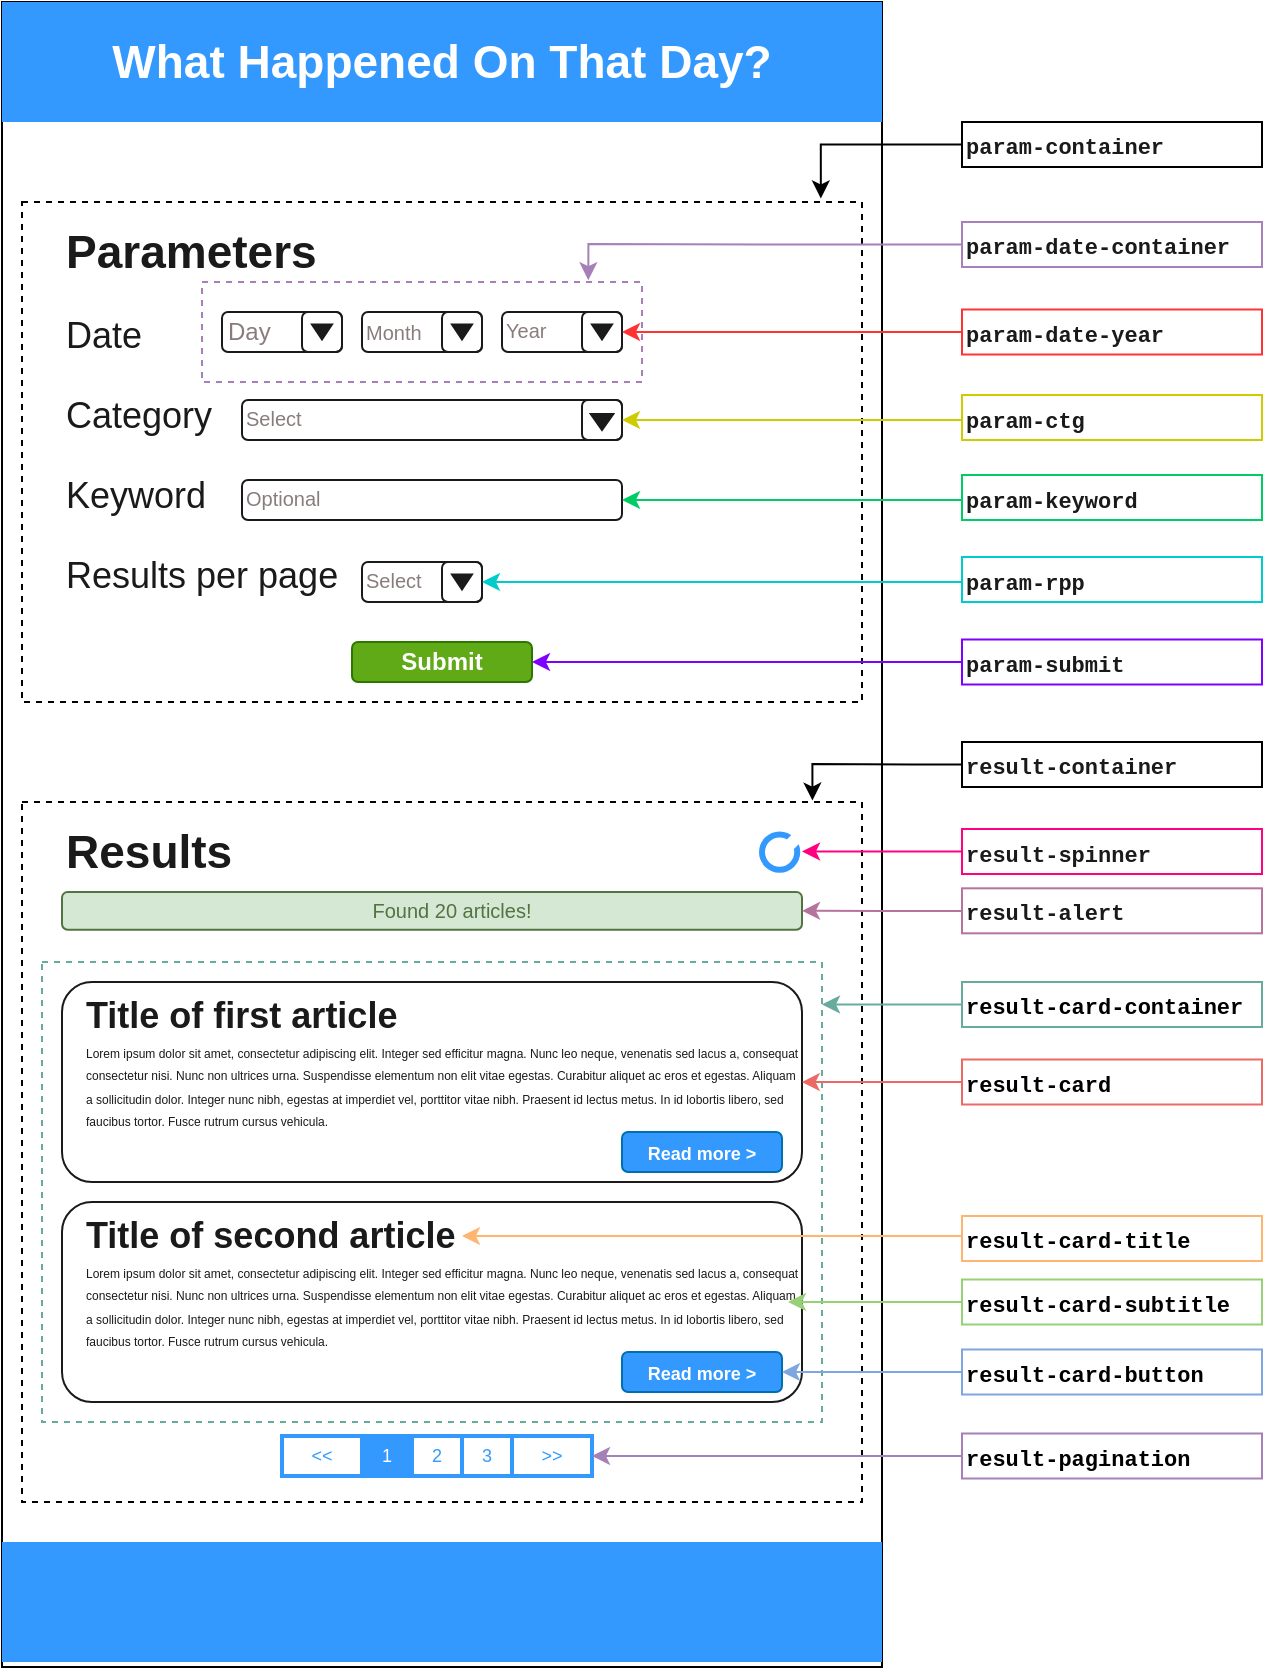 <mxfile version="20.7.4" type="device"><diagram id="oCm2_WXpaMKiT0WMFbg2" name="Page-1"><mxGraphModel dx="874" dy="1027" grid="1" gridSize="10" guides="1" tooltips="1" connect="1" arrows="1" fold="1" page="0" pageScale="1" pageWidth="1169" pageHeight="827" math="0" shadow="0"><root><mxCell id="0"/><mxCell id="1" parent="0"/><mxCell id="-UzWEQXrL9eR-i7PNAqn-1" value="" style="rounded=0;whiteSpace=wrap;html=1;rotation=90;fillColor=#FFFFFF;strokeColor=default;movable=1;resizable=1;rotatable=1;deletable=1;editable=1;connectable=1;" parent="1" vertex="1"><mxGeometry x="-236.25" y="236.25" width="832.5" height="440" as="geometry"/></mxCell><mxCell id="-UzWEQXrL9eR-i7PNAqn-127" value="" style="rounded=0;whiteSpace=wrap;html=1;strokeColor=#000000;strokeWidth=1;fontFamily=Courier New;fontSize=11;fontColor=#1A1A1A;fillColor=none;dashed=1;" parent="1" vertex="1"><mxGeometry x="-30" y="140" width="420" height="250" as="geometry"/></mxCell><mxCell id="-UzWEQXrL9eR-i7PNAqn-124" value="" style="rounded=0;whiteSpace=wrap;html=1;strokeColor=#000000;strokeWidth=1;fontFamily=Courier New;fontSize=11;fontColor=#1A1A1A;fillColor=none;dashed=1;" parent="1" vertex="1"><mxGeometry x="-30" y="440" width="420" height="350" as="geometry"/></mxCell><mxCell id="-UzWEQXrL9eR-i7PNAqn-115" value="" style="rounded=0;whiteSpace=wrap;html=1;strokeColor=#67AB9F;strokeWidth=1;fontFamily=Courier New;fontSize=11;fontColor=#1A1A1A;fillColor=none;dashed=1;" parent="1" vertex="1"><mxGeometry x="-20" y="520" width="390" height="230" as="geometry"/></mxCell><mxCell id="-UzWEQXrL9eR-i7PNAqn-2" value="" style="rounded=0;whiteSpace=wrap;html=1;fillColor=#3399FF;fontColor=#ffffff;strokeColor=none;" parent="1" vertex="1"><mxGeometry x="-40" y="40" width="440" height="60" as="geometry"/></mxCell><mxCell id="-UzWEQXrL9eR-i7PNAqn-3" value="&lt;font color=&quot;#ffffff&quot; style=&quot;font-size: 23px;&quot;&gt;&lt;b style=&quot;&quot;&gt;What Happened On That Day?&lt;/b&gt;&lt;/font&gt;" style="text;html=1;strokeColor=none;fillColor=none;align=center;verticalAlign=middle;whiteSpace=wrap;rounded=0;" parent="1" vertex="1"><mxGeometry x="-40" y="40" width="440" height="60" as="geometry"/></mxCell><mxCell id="-UzWEQXrL9eR-i7PNAqn-4" value="&lt;font color=&quot;#1a1a1a&quot;&gt;&lt;b&gt;Parameters&lt;/b&gt;&lt;/font&gt;" style="text;html=1;align=left;verticalAlign=middle;whiteSpace=wrap;rounded=0;fontSize=23;" parent="1" vertex="1"><mxGeometry x="-10" y="150" width="160" height="30" as="geometry"/></mxCell><mxCell id="-UzWEQXrL9eR-i7PNAqn-5" value="&lt;font style=&quot;font-size: 18px;&quot;&gt;Date&lt;/font&gt;" style="text;html=1;strokeColor=none;fillColor=none;align=left;verticalAlign=middle;whiteSpace=wrap;rounded=0;fontSize=23;fontColor=#1A1A1A;" parent="1" vertex="1"><mxGeometry x="-10" y="190" width="60" height="30" as="geometry"/></mxCell><mxCell id="-UzWEQXrL9eR-i7PNAqn-10" value="" style="group" parent="1" vertex="1" connectable="0"><mxGeometry x="70" y="195" width="60" height="25" as="geometry"/></mxCell><mxCell id="-UzWEQXrL9eR-i7PNAqn-7" value="" style="rounded=1;whiteSpace=wrap;html=1;fontSize=18;fontColor=#1A1A1A;fillColor=none;strokeColor=#1A1A1A;strokeWidth=1;" parent="-UzWEQXrL9eR-i7PNAqn-10" vertex="1"><mxGeometry width="60" height="20" as="geometry"/></mxCell><mxCell id="-UzWEQXrL9eR-i7PNAqn-8" value="" style="rounded=1;whiteSpace=wrap;html=1;strokeColor=#1A1A1A;strokeWidth=1;fontSize=18;fontColor=#1A1A1A;fillColor=none;" parent="-UzWEQXrL9eR-i7PNAqn-10" vertex="1"><mxGeometry x="40" width="20" height="20" as="geometry"/></mxCell><mxCell id="-UzWEQXrL9eR-i7PNAqn-9" value="" style="triangle;whiteSpace=wrap;html=1;strokeColor=#1A1A1A;strokeWidth=1;fontSize=18;fontColor=#1A1A1A;fillColor=#1A1A1A;rotation=90;" parent="-UzWEQXrL9eR-i7PNAqn-10" vertex="1"><mxGeometry x="46.25" y="5" width="7.5" height="10" as="geometry"/></mxCell><mxCell id="-UzWEQXrL9eR-i7PNAqn-19" value="&lt;font color=&quot;#8a7c7c&quot; style=&quot;font-size: 12px;&quot;&gt;Day&lt;/font&gt;" style="text;html=1;strokeColor=none;fillColor=none;align=left;verticalAlign=middle;whiteSpace=wrap;rounded=0;strokeWidth=1;fontSize=18;fontColor=#1A1A1A;" parent="-UzWEQXrL9eR-i7PNAqn-10" vertex="1"><mxGeometry x="0.75" y="-2" width="29.25" height="20" as="geometry"/></mxCell><mxCell id="-UzWEQXrL9eR-i7PNAqn-11" value="" style="group" parent="1" vertex="1" connectable="0"><mxGeometry x="140" y="195" width="60" height="20" as="geometry"/></mxCell><mxCell id="-UzWEQXrL9eR-i7PNAqn-12" value="" style="rounded=1;whiteSpace=wrap;html=1;fontSize=18;fontColor=#1A1A1A;fillColor=none;strokeColor=#1A1A1A;strokeWidth=1;" parent="-UzWEQXrL9eR-i7PNAqn-11" vertex="1"><mxGeometry width="60" height="20" as="geometry"/></mxCell><mxCell id="-UzWEQXrL9eR-i7PNAqn-13" value="" style="rounded=1;whiteSpace=wrap;html=1;strokeColor=#1A1A1A;strokeWidth=1;fontSize=18;fontColor=#1A1A1A;fillColor=none;" parent="-UzWEQXrL9eR-i7PNAqn-11" vertex="1"><mxGeometry x="40" width="20" height="20" as="geometry"/></mxCell><mxCell id="-UzWEQXrL9eR-i7PNAqn-14" value="" style="triangle;whiteSpace=wrap;html=1;strokeColor=#1A1A1A;strokeWidth=1;fontSize=18;fontColor=#1A1A1A;fillColor=#1A1A1A;rotation=90;" parent="-UzWEQXrL9eR-i7PNAqn-11" vertex="1"><mxGeometry x="46.25" y="5" width="7.5" height="10" as="geometry"/></mxCell><mxCell id="-UzWEQXrL9eR-i7PNAqn-20" value="&lt;font color=&quot;#8a7c7c&quot; style=&quot;font-size: 10px;&quot;&gt;Month&lt;/font&gt;" style="text;html=1;strokeColor=none;fillColor=none;align=left;verticalAlign=middle;whiteSpace=wrap;rounded=0;strokeWidth=1;fontSize=18;fontColor=#1A1A1A;" parent="-UzWEQXrL9eR-i7PNAqn-11" vertex="1"><mxGeometry y="-2" width="30" height="20" as="geometry"/></mxCell><mxCell id="-UzWEQXrL9eR-i7PNAqn-15" value="" style="group" parent="1" vertex="1" connectable="0"><mxGeometry x="210" y="195" width="60" height="20" as="geometry"/></mxCell><mxCell id="-UzWEQXrL9eR-i7PNAqn-16" value="" style="rounded=1;whiteSpace=wrap;html=1;fontSize=18;fontColor=#1A1A1A;fillColor=none;strokeColor=#1A1A1A;strokeWidth=1;" parent="-UzWEQXrL9eR-i7PNAqn-15" vertex="1"><mxGeometry width="60" height="20" as="geometry"/></mxCell><mxCell id="-UzWEQXrL9eR-i7PNAqn-17" value="" style="rounded=1;whiteSpace=wrap;html=1;strokeColor=#1A1A1A;strokeWidth=1;fontSize=18;fontColor=#1A1A1A;fillColor=none;" parent="-UzWEQXrL9eR-i7PNAqn-15" vertex="1"><mxGeometry x="40" width="20" height="20" as="geometry"/></mxCell><mxCell id="-UzWEQXrL9eR-i7PNAqn-18" value="" style="triangle;whiteSpace=wrap;html=1;strokeColor=#1A1A1A;strokeWidth=1;fontSize=18;fontColor=#1A1A1A;fillColor=#1A1A1A;rotation=90;" parent="-UzWEQXrL9eR-i7PNAqn-15" vertex="1"><mxGeometry x="46.25" y="5" width="7.5" height="10" as="geometry"/></mxCell><mxCell id="-UzWEQXrL9eR-i7PNAqn-21" value="&lt;font color=&quot;#8a7c7c&quot; style=&quot;font-size: 10px;&quot;&gt;Year&lt;/font&gt;" style="text;html=1;strokeColor=none;fillColor=none;align=left;verticalAlign=middle;whiteSpace=wrap;rounded=0;strokeWidth=1;fontSize=18;fontColor=#1A1A1A;" parent="-UzWEQXrL9eR-i7PNAqn-15" vertex="1"><mxGeometry y="-3" width="30" height="20" as="geometry"/></mxCell><mxCell id="-UzWEQXrL9eR-i7PNAqn-22" value="&lt;font style=&quot;font-size: 18px;&quot;&gt;Category&lt;/font&gt;" style="text;html=1;strokeColor=none;fillColor=none;align=left;verticalAlign=middle;whiteSpace=wrap;rounded=0;fontSize=23;fontColor=#1A1A1A;" parent="1" vertex="1"><mxGeometry x="-10" y="230" width="90" height="30" as="geometry"/></mxCell><mxCell id="-UzWEQXrL9eR-i7PNAqn-23" value="" style="group" parent="1" vertex="1" connectable="0"><mxGeometry x="80" y="239" width="190" height="21.25" as="geometry"/></mxCell><mxCell id="-UzWEQXrL9eR-i7PNAqn-24" value="" style="rounded=1;whiteSpace=wrap;html=1;fontSize=18;fontColor=#1A1A1A;fillColor=none;strokeColor=#1A1A1A;strokeWidth=1;" parent="-UzWEQXrL9eR-i7PNAqn-23" vertex="1"><mxGeometry width="190" height="20" as="geometry"/></mxCell><mxCell id="-UzWEQXrL9eR-i7PNAqn-25" value="" style="rounded=1;whiteSpace=wrap;html=1;strokeColor=#1A1A1A;strokeWidth=1;fontSize=18;fontColor=#1A1A1A;fillColor=none;" parent="-UzWEQXrL9eR-i7PNAqn-23" vertex="1"><mxGeometry x="170" width="20" height="20" as="geometry"/></mxCell><mxCell id="-UzWEQXrL9eR-i7PNAqn-26" value="" style="triangle;whiteSpace=wrap;html=1;strokeColor=#1A1A1A;strokeWidth=1;fontSize=18;fontColor=#1A1A1A;fillColor=#1A1A1A;rotation=90;" parent="-UzWEQXrL9eR-i7PNAqn-23" vertex="1"><mxGeometry x="176.01" y="5.39" width="7.97" height="11.25" as="geometry"/></mxCell><mxCell id="-UzWEQXrL9eR-i7PNAqn-27" value="&lt;font color=&quot;#8a7c7c&quot; style=&quot;font-size: 10px;&quot;&gt;Select&lt;/font&gt;" style="text;html=1;strokeColor=none;fillColor=none;align=left;verticalAlign=middle;whiteSpace=wrap;rounded=0;strokeWidth=1;fontSize=18;fontColor=#1A1A1A;" parent="-UzWEQXrL9eR-i7PNAqn-23" vertex="1"><mxGeometry y="-3" width="47.5" height="20" as="geometry"/></mxCell><mxCell id="-UzWEQXrL9eR-i7PNAqn-30" value="&lt;b&gt;Submit&lt;/b&gt;" style="rounded=1;whiteSpace=wrap;html=1;strokeColor=#2D7600;strokeWidth=1;fontSize=12;fontColor=#ffffff;fillColor=#60a917;" parent="1" vertex="1"><mxGeometry x="135" y="360" width="90" height="20" as="geometry"/></mxCell><mxCell id="-UzWEQXrL9eR-i7PNAqn-48" value="" style="rounded=0;whiteSpace=wrap;html=1;fillColor=#3399FF;fontColor=#ffffff;strokeColor=none;" parent="1" vertex="1"><mxGeometry x="-40" y="810" width="440" height="60" as="geometry"/></mxCell><mxCell id="-UzWEQXrL9eR-i7PNAqn-52" value="&lt;font style=&quot;font-size: 18px;&quot;&gt;Keyword&lt;/font&gt;" style="text;html=1;strokeColor=none;fillColor=none;align=left;verticalAlign=middle;whiteSpace=wrap;rounded=0;fontSize=23;fontColor=#1A1A1A;" parent="1" vertex="1"><mxGeometry x="-10" y="270" width="90" height="30" as="geometry"/></mxCell><mxCell id="-UzWEQXrL9eR-i7PNAqn-53" value="" style="group" parent="1" vertex="1" connectable="0"><mxGeometry x="80" y="279" width="190" height="21.25" as="geometry"/></mxCell><mxCell id="-UzWEQXrL9eR-i7PNAqn-54" value="" style="rounded=1;whiteSpace=wrap;html=1;fontSize=18;fontColor=#1A1A1A;fillColor=none;strokeColor=#1A1A1A;strokeWidth=1;" parent="-UzWEQXrL9eR-i7PNAqn-53" vertex="1"><mxGeometry width="190" height="20" as="geometry"/></mxCell><mxCell id="-UzWEQXrL9eR-i7PNAqn-57" value="&lt;font color=&quot;#8a7c7c&quot; style=&quot;font-size: 10px;&quot;&gt;Optional&lt;/font&gt;" style="text;html=1;strokeColor=none;fillColor=none;align=left;verticalAlign=middle;whiteSpace=wrap;rounded=0;strokeWidth=1;fontSize=18;fontColor=#1A1A1A;" parent="-UzWEQXrL9eR-i7PNAqn-53" vertex="1"><mxGeometry y="-3" width="70" height="20" as="geometry"/></mxCell><mxCell id="-UzWEQXrL9eR-i7PNAqn-58" value="&lt;font style=&quot;font-size: 18px;&quot;&gt;Results per page&lt;/font&gt;" style="text;html=1;strokeColor=none;fillColor=none;align=left;verticalAlign=middle;whiteSpace=wrap;rounded=0;fontSize=23;fontColor=#1A1A1A;" parent="1" vertex="1"><mxGeometry x="-10" y="310" width="140" height="30" as="geometry"/></mxCell><mxCell id="-UzWEQXrL9eR-i7PNAqn-59" value="" style="group" parent="1" vertex="1" connectable="0"><mxGeometry x="140" y="320" width="60" height="20" as="geometry"/></mxCell><mxCell id="-UzWEQXrL9eR-i7PNAqn-60" value="" style="rounded=1;whiteSpace=wrap;html=1;fontSize=18;fontColor=#1A1A1A;fillColor=none;strokeColor=#1A1A1A;strokeWidth=1;" parent="-UzWEQXrL9eR-i7PNAqn-59" vertex="1"><mxGeometry width="60" height="20" as="geometry"/></mxCell><mxCell id="-UzWEQXrL9eR-i7PNAqn-61" value="" style="rounded=1;whiteSpace=wrap;html=1;strokeColor=#1A1A1A;strokeWidth=1;fontSize=18;fontColor=#1A1A1A;fillColor=none;" parent="-UzWEQXrL9eR-i7PNAqn-59" vertex="1"><mxGeometry x="40" width="20" height="20" as="geometry"/></mxCell><mxCell id="-UzWEQXrL9eR-i7PNAqn-62" value="" style="triangle;whiteSpace=wrap;html=1;strokeColor=#1A1A1A;strokeWidth=1;fontSize=18;fontColor=#1A1A1A;fillColor=#1A1A1A;rotation=90;" parent="-UzWEQXrL9eR-i7PNAqn-59" vertex="1"><mxGeometry x="46.25" y="5" width="7.5" height="10" as="geometry"/></mxCell><mxCell id="-UzWEQXrL9eR-i7PNAqn-63" value="&lt;font color=&quot;#8a7c7c&quot; style=&quot;font-size: 10px;&quot;&gt;Select&lt;/font&gt;" style="text;html=1;strokeColor=none;fillColor=none;align=left;verticalAlign=middle;whiteSpace=wrap;rounded=0;strokeWidth=1;fontSize=18;fontColor=#1A1A1A;" parent="-UzWEQXrL9eR-i7PNAqn-59" vertex="1"><mxGeometry y="-3" width="30" height="20" as="geometry"/></mxCell><mxCell id="-UzWEQXrL9eR-i7PNAqn-29" value="&lt;font color=&quot;#1a1a1a&quot;&gt;&lt;b&gt;Results&lt;/b&gt;&lt;/font&gt;" style="text;html=1;align=left;verticalAlign=middle;whiteSpace=wrap;rounded=0;fontSize=23;" parent="1" vertex="1"><mxGeometry x="-10" y="450" width="90" height="30" as="geometry"/></mxCell><mxCell id="-UzWEQXrL9eR-i7PNAqn-37" value="" style="group" parent="1" vertex="1" connectable="0"><mxGeometry x="-10" y="530" width="370" height="100" as="geometry"/></mxCell><mxCell id="-UzWEQXrL9eR-i7PNAqn-31" value="" style="rounded=1;whiteSpace=wrap;html=1;strokeColor=#1A1A1A;strokeWidth=1;fontSize=12;fontColor=#8A7C7C;fillColor=none;" parent="-UzWEQXrL9eR-i7PNAqn-37" vertex="1"><mxGeometry width="370" height="100" as="geometry"/></mxCell><mxCell id="-UzWEQXrL9eR-i7PNAqn-32" value="&lt;font style=&quot;font-size: 18px;&quot;&gt;&lt;b&gt;Title of first article&lt;/b&gt;&lt;/font&gt;" style="text;html=1;strokeColor=none;fillColor=none;align=left;verticalAlign=middle;whiteSpace=wrap;rounded=0;fontSize=23;fontColor=#1A1A1A;" parent="-UzWEQXrL9eR-i7PNAqn-37" vertex="1"><mxGeometry x="10" width="190" height="30" as="geometry"/></mxCell><mxCell id="-UzWEQXrL9eR-i7PNAqn-34" value="&lt;p style=&quot;line-height: 22%;&quot;&gt;&lt;font style=&quot;font-size: 6px;&quot;&gt;Lorem ipsum dolor sit amet, consectetur adipiscing elit. Integer sed efficitur magna. Nunc leo neque, venenatis sed lacus a, consequat consectetur nisi. Nunc non ultrices urna. Suspendisse elementum non elit vitae egestas. Curabitur aliquet ac eros et egestas. Aliquam a sollicitudin dolor. Integer nunc nibh, egestas at imperdiet vel, porttitor vitae nibh. Praesent id lectus metus. In id lobortis libero, sed faucibus tortor. Fusce rutrum cursus vehicula. &lt;/font&gt;&lt;/p&gt;" style="text;html=1;strokeColor=none;fillColor=none;align=left;verticalAlign=middle;whiteSpace=wrap;rounded=0;fontSize=23;fontColor=#1A1A1A;" parent="-UzWEQXrL9eR-i7PNAqn-37" vertex="1"><mxGeometry x="10" y="25" width="360" height="50" as="geometry"/></mxCell><mxCell id="-UzWEQXrL9eR-i7PNAqn-35" value="&lt;p style=&quot;line-height: 100%;&quot;&gt;&lt;b&gt;&lt;font style=&quot;font-size: 9px;&quot;&gt;Read more &amp;gt;&lt;/font&gt;&lt;/b&gt;&lt;/p&gt;" style="rounded=1;whiteSpace=wrap;html=1;strokeColor=#006EAF;strokeWidth=1;fontSize=12;fontColor=#ffffff;fillColor=#3399FF;" parent="-UzWEQXrL9eR-i7PNAqn-37" vertex="1"><mxGeometry x="280" y="75" width="80" height="20" as="geometry"/></mxCell><mxCell id="-UzWEQXrL9eR-i7PNAqn-71" value="" style="group" parent="1" vertex="1" connectable="0"><mxGeometry x="-10" y="640" width="370" height="100" as="geometry"/></mxCell><mxCell id="-UzWEQXrL9eR-i7PNAqn-39" value="" style="rounded=1;whiteSpace=wrap;html=1;strokeColor=#1A1A1A;strokeWidth=1;fontSize=12;fontColor=#8A7C7C;fillColor=none;container=0;" parent="-UzWEQXrL9eR-i7PNAqn-71" vertex="1"><mxGeometry width="370" height="100" as="geometry"/></mxCell><mxCell id="-UzWEQXrL9eR-i7PNAqn-40" value="&lt;font style=&quot;font-size: 18px;&quot;&gt;&lt;b&gt;Title of second article&lt;/b&gt;&lt;/font&gt;" style="text;html=1;strokeColor=none;fillColor=none;align=left;verticalAlign=middle;whiteSpace=wrap;rounded=0;fontSize=23;fontColor=#1A1A1A;" parent="-UzWEQXrL9eR-i7PNAqn-71" vertex="1"><mxGeometry x="10" width="190" height="30" as="geometry"/></mxCell><mxCell id="-UzWEQXrL9eR-i7PNAqn-41" value="&lt;p style=&quot;line-height: 22%;&quot;&gt;&lt;font style=&quot;font-size: 6px;&quot;&gt;Lorem ipsum dolor sit amet, consectetur adipiscing elit. Integer sed efficitur magna. Nunc leo neque, venenatis sed lacus a, consequat consectetur nisi. Nunc non ultrices urna. Suspendisse elementum non elit vitae egestas. Curabitur aliquet ac eros et egestas. Aliquam a sollicitudin dolor. Integer nunc nibh, egestas at imperdiet vel, porttitor vitae nibh. Praesent id lectus metus. In id lobortis libero, sed faucibus tortor. Fusce rutrum cursus vehicula. &lt;/font&gt;&lt;/p&gt;" style="text;html=1;strokeColor=none;fillColor=none;align=left;verticalAlign=middle;whiteSpace=wrap;rounded=0;fontSize=23;fontColor=#1A1A1A;" parent="-UzWEQXrL9eR-i7PNAqn-71" vertex="1"><mxGeometry x="10" y="25" width="360" height="50" as="geometry"/></mxCell><mxCell id="-UzWEQXrL9eR-i7PNAqn-42" value="&lt;p style=&quot;line-height: 100%;&quot;&gt;&lt;b&gt;&lt;font style=&quot;font-size: 9px;&quot;&gt;Read more &amp;gt;&lt;/font&gt;&lt;/b&gt;&lt;/p&gt;" style="rounded=1;whiteSpace=wrap;html=1;strokeColor=#006EAF;strokeWidth=1;fontSize=12;fontColor=#ffffff;fillColor=#3399FF;" parent="-UzWEQXrL9eR-i7PNAqn-71" vertex="1"><mxGeometry x="280" y="75" width="80" height="20" as="geometry"/></mxCell><mxCell id="-UzWEQXrL9eR-i7PNAqn-72" value="" style="group" parent="1" vertex="1" connectable="0"><mxGeometry x="100" y="757" width="155" height="20" as="geometry"/></mxCell><mxCell id="-UzWEQXrL9eR-i7PNAqn-69" value="&lt;font&gt;&amp;gt;&amp;gt;&lt;/font&gt;" style="rounded=0;whiteSpace=wrap;html=1;strokeColor=#3399FF;strokeWidth=2;fontSize=9;fontColor=#3399FF;fillColor=none;" parent="-UzWEQXrL9eR-i7PNAqn-72" vertex="1"><mxGeometry x="115" width="40" height="20" as="geometry"/></mxCell><mxCell id="-UzWEQXrL9eR-i7PNAqn-65" value="&lt;font color=&quot;#3399ff&quot;&gt;&amp;lt;&amp;lt;&lt;/font&gt;" style="rounded=0;whiteSpace=wrap;html=1;strokeColor=#3399FF;strokeWidth=2;fontSize=9;fontColor=#8A7C7C;fillColor=none;" parent="-UzWEQXrL9eR-i7PNAqn-72" vertex="1"><mxGeometry width="40" height="20" as="geometry"/></mxCell><mxCell id="-UzWEQXrL9eR-i7PNAqn-66" value="&lt;font color=&quot;#ffffff&quot;&gt;1&lt;/font&gt;" style="rounded=0;whiteSpace=wrap;html=1;strokeColor=#3399FF;strokeWidth=2;fontSize=9;fontColor=#8A7C7C;fillColor=#3399FF;" parent="-UzWEQXrL9eR-i7PNAqn-72" vertex="1"><mxGeometry x="40" width="25" height="20" as="geometry"/></mxCell><mxCell id="-UzWEQXrL9eR-i7PNAqn-67" value="&lt;font&gt;2&lt;/font&gt;" style="rounded=0;whiteSpace=wrap;html=1;strokeColor=#3399FF;strokeWidth=2;fontSize=9;fontColor=#3399FF;fillColor=none;" parent="-UzWEQXrL9eR-i7PNAqn-72" vertex="1"><mxGeometry x="65" width="25" height="20" as="geometry"/></mxCell><mxCell id="-UzWEQXrL9eR-i7PNAqn-68" value="&lt;font&gt;3&lt;/font&gt;" style="rounded=0;whiteSpace=wrap;html=1;strokeColor=#3399FF;strokeWidth=2;fontSize=9;fontColor=#3399FF;fillColor=none;" parent="-UzWEQXrL9eR-i7PNAqn-72" vertex="1"><mxGeometry x="90" width="25" height="20" as="geometry"/></mxCell><mxCell id="-UzWEQXrL9eR-i7PNAqn-75" value="" style="group" parent="1" vertex="1" connectable="0"><mxGeometry x="340" y="454" width="21.34" height="19.87" as="geometry"/></mxCell><mxCell id="-UzWEQXrL9eR-i7PNAqn-50" value="" style="ellipse;whiteSpace=wrap;html=1;aspect=fixed;strokeColor=#3399FF;strokeWidth=3;fontSize=9;fontColor=#ffffff;fillColor=none;" parent="-UzWEQXrL9eR-i7PNAqn-75" vertex="1"><mxGeometry y="2.254" width="17.616" height="17.616" as="geometry"/></mxCell><mxCell id="-UzWEQXrL9eR-i7PNAqn-74" value="" style="rounded=0;whiteSpace=wrap;html=1;strokeColor=none;strokeWidth=2;fontSize=9;fontColor=#3399FF;fillColor=#FFFFFF;rotation=-225;" parent="-UzWEQXrL9eR-i7PNAqn-75" vertex="1"><mxGeometry x="11.745" y="2.254" width="8.809" height="5.872" as="geometry"/></mxCell><mxCell id="-UzWEQXrL9eR-i7PNAqn-86" style="edgeStyle=orthogonalEdgeStyle;rounded=0;orthogonalLoop=1;jettySize=auto;html=1;exitX=0;exitY=0.5;exitDx=0;exitDy=0;entryX=1;entryY=0.5;entryDx=0;entryDy=0;fontFamily=Courier New;fontSize=11;fontColor=#1A1A1A;fillColor=#e51400;strokeColor=#FF3333;" parent="1" source="-UzWEQXrL9eR-i7PNAqn-78" target="-UzWEQXrL9eR-i7PNAqn-17" edge="1"><mxGeometry relative="1" as="geometry"><Array as="points"><mxPoint x="440" y="205"/></Array></mxGeometry></mxCell><mxCell id="-UzWEQXrL9eR-i7PNAqn-78" value="&lt;span style=&quot;border-color: var(--border-color); color: rgb(26, 26, 26); font-family: &amp;quot;Courier New&amp;quot;; font-size: 11px; font-style: normal; font-variant-ligatures: normal; font-variant-caps: normal; letter-spacing: normal; orphans: 2; text-align: left; text-indent: 0px; text-transform: none; widows: 2; word-spacing: 0px; -webkit-text-stroke-width: 0px; text-decoration-thickness: initial; text-decoration-style: initial; text-decoration-color: initial; background-color: rgb(255, 255, 255);&quot;&gt;param-date-year&lt;br&gt;&lt;/span&gt;" style="text;whiteSpace=wrap;html=1;fontSize=11;fontFamily=Courier New;fontColor=#1A1A1A;strokeColor=#FF3333;fillColor=default;fontStyle=1" parent="1" vertex="1"><mxGeometry x="440" y="193.75" width="150" height="22.5" as="geometry"/></mxCell><mxCell id="-UzWEQXrL9eR-i7PNAqn-88" style="edgeStyle=orthogonalEdgeStyle;rounded=0;orthogonalLoop=1;jettySize=auto;html=1;exitX=0;exitY=0.5;exitDx=0;exitDy=0;entryX=1;entryY=0.5;entryDx=0;entryDy=0;strokeColor=#CCCC00;fontFamily=Courier New;fontSize=11;fontColor=#1A1A1A;" parent="1" source="-UzWEQXrL9eR-i7PNAqn-82" target="-UzWEQXrL9eR-i7PNAqn-25" edge="1"><mxGeometry relative="1" as="geometry"><mxPoint x="175" y="235.5" as="targetPoint"/><Array as="points"><mxPoint x="440" y="249"/></Array></mxGeometry></mxCell><mxCell id="-UzWEQXrL9eR-i7PNAqn-82" value="&lt;b style=&quot;border-color: var(--border-color);&quot;&gt;param-ctg&lt;br&gt;&lt;/b&gt;" style="text;whiteSpace=wrap;html=1;fontSize=11;fontFamily=Courier New;fontColor=#1A1A1A;strokeColor=#CCCC00;fillColor=default;fontStyle=1" parent="1" vertex="1"><mxGeometry x="440" y="236.5" width="150" height="22.5" as="geometry"/></mxCell><mxCell id="-UzWEQXrL9eR-i7PNAqn-95" style="edgeStyle=orthogonalEdgeStyle;rounded=0;orthogonalLoop=1;jettySize=auto;html=1;entryX=1;entryY=0.5;entryDx=0;entryDy=0;strokeColor=#00CC66;fontFamily=Courier New;fontSize=11;fontColor=#1A1A1A;exitX=0;exitY=0.5;exitDx=0;exitDy=0;" parent="1" source="-UzWEQXrL9eR-i7PNAqn-94" target="-UzWEQXrL9eR-i7PNAqn-54" edge="1"><mxGeometry relative="1" as="geometry"><Array as="points"><mxPoint x="460" y="289"/></Array></mxGeometry></mxCell><mxCell id="-UzWEQXrL9eR-i7PNAqn-94" value="&lt;b style=&quot;border-color: var(--border-color);&quot;&gt;param-keyword&lt;br&gt;&lt;/b&gt;" style="text;whiteSpace=wrap;html=1;fontSize=11;fontFamily=Courier New;fontColor=#1A1A1A;strokeColor=#00CC66;fillColor=default;fontStyle=1" parent="1" vertex="1"><mxGeometry x="440" y="276.5" width="150" height="22.5" as="geometry"/></mxCell><mxCell id="-UzWEQXrL9eR-i7PNAqn-97" style="edgeStyle=orthogonalEdgeStyle;rounded=0;orthogonalLoop=1;jettySize=auto;html=1;exitX=0;exitY=0.5;exitDx=0;exitDy=0;strokeColor=#00CCCC;fontFamily=Courier New;fontSize=11;fontColor=#1A1A1A;" parent="1" source="-UzWEQXrL9eR-i7PNAqn-96" target="-UzWEQXrL9eR-i7PNAqn-61" edge="1"><mxGeometry relative="1" as="geometry"><Array as="points"><mxPoint x="440" y="330"/></Array></mxGeometry></mxCell><mxCell id="-UzWEQXrL9eR-i7PNAqn-96" value="&lt;b style=&quot;border-color: var(--border-color);&quot;&gt;param-rpp&lt;br&gt;&lt;/b&gt;" style="text;whiteSpace=wrap;html=1;fontSize=11;fontFamily=Courier New;fontColor=#1A1A1A;strokeColor=#00CCCC;fillColor=default;fontStyle=1" parent="1" vertex="1"><mxGeometry x="440" y="317.5" width="150" height="22.5" as="geometry"/></mxCell><mxCell id="-UzWEQXrL9eR-i7PNAqn-99" style="edgeStyle=orthogonalEdgeStyle;rounded=0;orthogonalLoop=1;jettySize=auto;html=1;entryX=1;entryY=0.5;entryDx=0;entryDy=0;strokeColor=#7F00FF;fontFamily=Courier New;fontSize=11;fontColor=#1A1A1A;" parent="1" source="-UzWEQXrL9eR-i7PNAqn-98" target="-UzWEQXrL9eR-i7PNAqn-30" edge="1"><mxGeometry relative="1" as="geometry"/></mxCell><mxCell id="-UzWEQXrL9eR-i7PNAqn-98" value="&lt;b style=&quot;border-color: var(--border-color);&quot;&gt;param-submit&lt;br&gt;&lt;/b&gt;" style="text;whiteSpace=wrap;html=1;fontSize=11;fontFamily=Courier New;fontColor=#1A1A1A;strokeColor=#7F00FF;fillColor=default;fontStyle=1" parent="1" vertex="1"><mxGeometry x="440" y="358.75" width="150" height="22.5" as="geometry"/></mxCell><mxCell id="-UzWEQXrL9eR-i7PNAqn-101" style="edgeStyle=orthogonalEdgeStyle;rounded=0;orthogonalLoop=1;jettySize=auto;html=1;strokeColor=#FF0080;fontFamily=Courier New;fontSize=11;fontColor=#1A1A1A;" parent="1" source="-UzWEQXrL9eR-i7PNAqn-100" edge="1"><mxGeometry relative="1" as="geometry"><mxPoint x="360" y="464.75" as="targetPoint"/></mxGeometry></mxCell><mxCell id="-UzWEQXrL9eR-i7PNAqn-100" value="&lt;b style=&quot;border-color: var(--border-color);&quot;&gt;result-spinner&lt;br&gt;&lt;/b&gt;" style="text;whiteSpace=wrap;html=1;fontSize=11;fontFamily=Courier New;fontColor=#1A1A1A;strokeColor=#FF0080;fillColor=default;fontStyle=1" parent="1" vertex="1"><mxGeometry x="440" y="453.5" width="150" height="22.5" as="geometry"/></mxCell><mxCell id="-UzWEQXrL9eR-i7PNAqn-104" style="edgeStyle=orthogonalEdgeStyle;rounded=0;orthogonalLoop=1;jettySize=auto;html=1;strokeColor=#67AB9F;fontFamily=Courier New;fontSize=11;fontColor=#1A1A1A;" parent="1" source="-UzWEQXrL9eR-i7PNAqn-102" edge="1"><mxGeometry relative="1" as="geometry"><mxPoint x="370" y="541.25" as="targetPoint"/></mxGeometry></mxCell><mxCell id="-UzWEQXrL9eR-i7PNAqn-102" value="&lt;b style=&quot;border-color: var(--border-color);&quot;&gt;result-card-container&lt;br&gt;&lt;/b&gt;" style="text;whiteSpace=wrap;html=1;fontSize=11;fontFamily=Courier New;fontColor=#000000;strokeColor=#67AB9F;fillColor=none;fontStyle=1" parent="1" vertex="1"><mxGeometry x="440" y="530" width="150" height="22.5" as="geometry"/></mxCell><mxCell id="-UzWEQXrL9eR-i7PNAqn-107" style="edgeStyle=orthogonalEdgeStyle;rounded=0;orthogonalLoop=1;jettySize=auto;html=1;entryX=0.974;entryY=0.261;entryDx=0;entryDy=0;entryPerimeter=0;strokeColor=#EA6B66;fontFamily=Courier New;fontSize=11;fontColor=#1A1A1A;" parent="1" source="-UzWEQXrL9eR-i7PNAqn-106" edge="1"><mxGeometry relative="1" as="geometry"><mxPoint x="359.86" y="580.03" as="targetPoint"/></mxGeometry></mxCell><mxCell id="-UzWEQXrL9eR-i7PNAqn-106" value="&lt;b style=&quot;border-color: var(--border-color);&quot;&gt;result-card&lt;br&gt;&lt;/b&gt;" style="text;whiteSpace=wrap;html=1;fontSize=11;fontFamily=Courier New;fontColor=#000000;strokeColor=#EA6B66;fillColor=none;fontStyle=1" parent="1" vertex="1"><mxGeometry x="440" y="568.75" width="150" height="22.5" as="geometry"/></mxCell><mxCell id="-UzWEQXrL9eR-i7PNAqn-109" style="edgeStyle=orthogonalEdgeStyle;rounded=0;orthogonalLoop=1;jettySize=auto;html=1;strokeColor=#FFB570;fontFamily=Courier New;fontSize=11;fontColor=#1A1A1A;" parent="1" source="-UzWEQXrL9eR-i7PNAqn-108" edge="1"><mxGeometry relative="1" as="geometry"><mxPoint x="190" y="657" as="targetPoint"/><Array as="points"><mxPoint x="380" y="657"/><mxPoint x="380" y="657"/></Array></mxGeometry></mxCell><mxCell id="-UzWEQXrL9eR-i7PNAqn-108" value="&lt;b style=&quot;border-color: var(--border-color);&quot;&gt;result-card-title&lt;br&gt;&lt;/b&gt;" style="text;whiteSpace=wrap;html=1;fontSize=11;fontFamily=Courier New;fontColor=#000000;strokeColor=#FFB570;fillColor=none;fontStyle=1" parent="1" vertex="1"><mxGeometry x="440" y="647" width="150" height="22.5" as="geometry"/></mxCell><mxCell id="-UzWEQXrL9eR-i7PNAqn-111" style="edgeStyle=orthogonalEdgeStyle;rounded=0;orthogonalLoop=1;jettySize=auto;html=1;strokeColor=#97D077;fontFamily=Courier New;fontSize=11;fontColor=#1A1A1A;exitX=0;exitY=0.5;exitDx=0;exitDy=0;" parent="1" source="-UzWEQXrL9eR-i7PNAqn-110" edge="1"><mxGeometry relative="1" as="geometry"><mxPoint x="353" y="690" as="targetPoint"/><mxPoint x="433" y="690.04" as="sourcePoint"/></mxGeometry></mxCell><mxCell id="-UzWEQXrL9eR-i7PNAqn-110" value="&lt;b style=&quot;border-color: var(--border-color);&quot;&gt;result-card-subtitle&lt;br&gt;&lt;/b&gt;" style="text;whiteSpace=wrap;html=1;fontSize=11;fontFamily=Courier New;fontColor=#000000;strokeColor=#97D077;fillColor=none;fontStyle=1" parent="1" vertex="1"><mxGeometry x="440" y="678.75" width="150" height="22.5" as="geometry"/></mxCell><mxCell id="-UzWEQXrL9eR-i7PNAqn-114" style="edgeStyle=orthogonalEdgeStyle;rounded=0;orthogonalLoop=1;jettySize=auto;html=1;strokeColor=#7EA6E0;fontFamily=Courier New;fontSize=11;fontColor=#1A1A1A;entryX=1;entryY=0.5;entryDx=0;entryDy=0;" parent="1" source="-UzWEQXrL9eR-i7PNAqn-113" target="-UzWEQXrL9eR-i7PNAqn-42" edge="1"><mxGeometry relative="1" as="geometry"><mxPoint x="390" y="721.25" as="targetPoint"/></mxGeometry></mxCell><mxCell id="-UzWEQXrL9eR-i7PNAqn-113" value="&lt;b style=&quot;border-color: var(--border-color);&quot;&gt;result-card-button&lt;br&gt;&lt;/b&gt;" style="text;whiteSpace=wrap;html=1;fontSize=11;fontFamily=Courier New;fontColor=#000000;strokeColor=#7EA6E0;fillColor=none;fontStyle=1" parent="1" vertex="1"><mxGeometry x="440" y="713.75" width="150" height="22.5" as="geometry"/></mxCell><mxCell id="-UzWEQXrL9eR-i7PNAqn-117" style="edgeStyle=orthogonalEdgeStyle;rounded=0;orthogonalLoop=1;jettySize=auto;html=1;entryX=1;entryY=0.5;entryDx=0;entryDy=0;strokeColor=#A680B8;fontFamily=Courier New;fontSize=11;fontColor=#1A1A1A;" parent="1" source="-UzWEQXrL9eR-i7PNAqn-116" target="-UzWEQXrL9eR-i7PNAqn-69" edge="1"><mxGeometry relative="1" as="geometry"/></mxCell><mxCell id="-UzWEQXrL9eR-i7PNAqn-116" value="&lt;b style=&quot;border-color: var(--border-color);&quot;&gt;result-pagination&lt;br&gt;&lt;/b&gt;" style="text;whiteSpace=wrap;html=1;fontSize=11;fontFamily=Courier New;fontColor=#000000;strokeColor=#A680B8;fillColor=none;fontStyle=1" parent="1" vertex="1"><mxGeometry x="440" y="755.75" width="150" height="22.5" as="geometry"/></mxCell><mxCell id="-UzWEQXrL9eR-i7PNAqn-119" value="" style="group;fillColor=none;strokeColor=none;fontColor=none;noLabel=1;" parent="1" vertex="1" connectable="0"><mxGeometry x="-10" y="485" width="370" height="20" as="geometry"/></mxCell><mxCell id="-UzWEQXrL9eR-i7PNAqn-120" value="" style="rounded=1;whiteSpace=wrap;html=1;fontSize=18;fontColor=#1A1A1A;fillColor=#D5E8D4;strokeColor=#537342;strokeWidth=1;" parent="-UzWEQXrL9eR-i7PNAqn-119" vertex="1"><mxGeometry width="370" height="18.824" as="geometry"/></mxCell><mxCell id="-UzWEQXrL9eR-i7PNAqn-121" value="&lt;font style=&quot;font-size: 10px;&quot;&gt;Found 20 articles!&lt;/font&gt;" style="text;html=1;strokeColor=none;fillColor=none;align=center;verticalAlign=middle;whiteSpace=wrap;rounded=0;strokeWidth=1;fontSize=18;fontColor=#537342;" parent="-UzWEQXrL9eR-i7PNAqn-119" vertex="1"><mxGeometry x="38.947" y="-2" width="311.579" height="18.82" as="geometry"/></mxCell><mxCell id="-UzWEQXrL9eR-i7PNAqn-123" style="edgeStyle=orthogonalEdgeStyle;rounded=0;orthogonalLoop=1;jettySize=auto;html=1;entryX=1;entryY=0.5;entryDx=0;entryDy=0;strokeColor=#B5739D;fontFamily=Courier New;fontSize=11;fontColor=none;" parent="1" source="-UzWEQXrL9eR-i7PNAqn-122" target="-UzWEQXrL9eR-i7PNAqn-120" edge="1"><mxGeometry relative="1" as="geometry"/></mxCell><mxCell id="-UzWEQXrL9eR-i7PNAqn-122" value="&lt;b style=&quot;border-color: var(--border-color);&quot;&gt;result-alert&lt;br&gt;&lt;/b&gt;" style="text;whiteSpace=wrap;html=1;fontSize=11;fontFamily=Courier New;fontColor=#1A1A1A;strokeColor=#B5739D;fillColor=default;fontStyle=1" parent="1" vertex="1"><mxGeometry x="440" y="483.16" width="150" height="22.5" as="geometry"/></mxCell><mxCell id="-UzWEQXrL9eR-i7PNAqn-126" style="edgeStyle=orthogonalEdgeStyle;rounded=0;orthogonalLoop=1;jettySize=auto;html=1;entryX=0.941;entryY=-0.002;entryDx=0;entryDy=0;entryPerimeter=0;strokeColor=#000000;fontFamily=Courier New;fontSize=11;fontColor=none;" parent="1" source="-UzWEQXrL9eR-i7PNAqn-125" target="-UzWEQXrL9eR-i7PNAqn-124" edge="1"><mxGeometry relative="1" as="geometry"><Array as="points"><mxPoint x="415" y="421"/><mxPoint x="365" y="421"/></Array></mxGeometry></mxCell><mxCell id="-UzWEQXrL9eR-i7PNAqn-125" value="&lt;b style=&quot;border-color: var(--border-color);&quot;&gt;result-container&lt;br&gt;&lt;/b&gt;" style="text;whiteSpace=wrap;html=1;fontSize=11;fontFamily=Courier New;fontColor=#1A1A1A;strokeColor=#000000;fillColor=default;fontStyle=1" parent="1" vertex="1"><mxGeometry x="440" y="410" width="150" height="22.5" as="geometry"/></mxCell><mxCell id="-UzWEQXrL9eR-i7PNAqn-130" style="edgeStyle=orthogonalEdgeStyle;rounded=0;orthogonalLoop=1;jettySize=auto;html=1;entryX=0.951;entryY=-0.007;entryDx=0;entryDy=0;entryPerimeter=0;strokeColor=#000000;fontFamily=Courier New;fontSize=11;fontColor=none;" parent="1" source="-UzWEQXrL9eR-i7PNAqn-128" target="-UzWEQXrL9eR-i7PNAqn-127" edge="1"><mxGeometry relative="1" as="geometry"/></mxCell><mxCell id="-UzWEQXrL9eR-i7PNAqn-128" value="&lt;span style=&quot;border-color: var(--border-color); color: rgb(26, 26, 26); font-family: &amp;quot;Courier New&amp;quot;; font-size: 11px; font-style: normal; font-variant-ligatures: normal; font-variant-caps: normal; letter-spacing: normal; orphans: 2; text-align: left; text-indent: 0px; text-transform: none; widows: 2; word-spacing: 0px; -webkit-text-stroke-width: 0px; text-decoration-thickness: initial; text-decoration-style: initial; text-decoration-color: initial; background-color: rgb(255, 255, 255);&quot;&gt;param-container&lt;br&gt;&lt;/span&gt;" style="text;whiteSpace=wrap;html=1;fontSize=11;fontFamily=Courier New;fontColor=#1A1A1A;strokeColor=#000000;fillColor=default;fontStyle=1" parent="1" vertex="1"><mxGeometry x="440" y="100" width="150" height="22.5" as="geometry"/></mxCell><mxCell id="-CjYnDzaiZ_8pXPsPcxh-1" value="" style="rounded=0;whiteSpace=wrap;html=1;strokeColor=#A680B8;strokeWidth=1;fontFamily=Courier New;fontSize=11;fontColor=#1A1A1A;fillColor=none;dashed=1;" parent="1" vertex="1"><mxGeometry x="60" y="180" width="220" height="50" as="geometry"/></mxCell><mxCell id="-CjYnDzaiZ_8pXPsPcxh-3" style="edgeStyle=orthogonalEdgeStyle;rounded=0;orthogonalLoop=1;jettySize=auto;html=1;entryX=0.878;entryY=-0.018;entryDx=0;entryDy=0;entryPerimeter=0;strokeColor=#A680B8;" parent="1" source="-CjYnDzaiZ_8pXPsPcxh-2" target="-CjYnDzaiZ_8pXPsPcxh-1" edge="1"><mxGeometry relative="1" as="geometry"><Array as="points"><mxPoint x="360" y="161"/><mxPoint x="253" y="161"/></Array></mxGeometry></mxCell><mxCell id="-CjYnDzaiZ_8pXPsPcxh-2" value="&lt;span style=&quot;border-color: var(--border-color); color: rgb(26, 26, 26); font-family: &amp;quot;Courier New&amp;quot;; font-size: 11px; font-style: normal; font-variant-ligatures: normal; font-variant-caps: normal; letter-spacing: normal; orphans: 2; text-align: left; text-indent: 0px; text-transform: none; widows: 2; word-spacing: 0px; -webkit-text-stroke-width: 0px; text-decoration-thickness: initial; text-decoration-style: initial; text-decoration-color: initial; background-color: rgb(255, 255, 255);&quot;&gt;param-date-container&lt;br&gt;&lt;/span&gt;" style="text;whiteSpace=wrap;html=1;fontSize=11;fontFamily=Courier New;fontColor=#1A1A1A;strokeColor=#A680B8;fillColor=default;fontStyle=1" parent="1" vertex="1"><mxGeometry x="440" y="150" width="150" height="22.5" as="geometry"/></mxCell></root></mxGraphModel></diagram></mxfile>